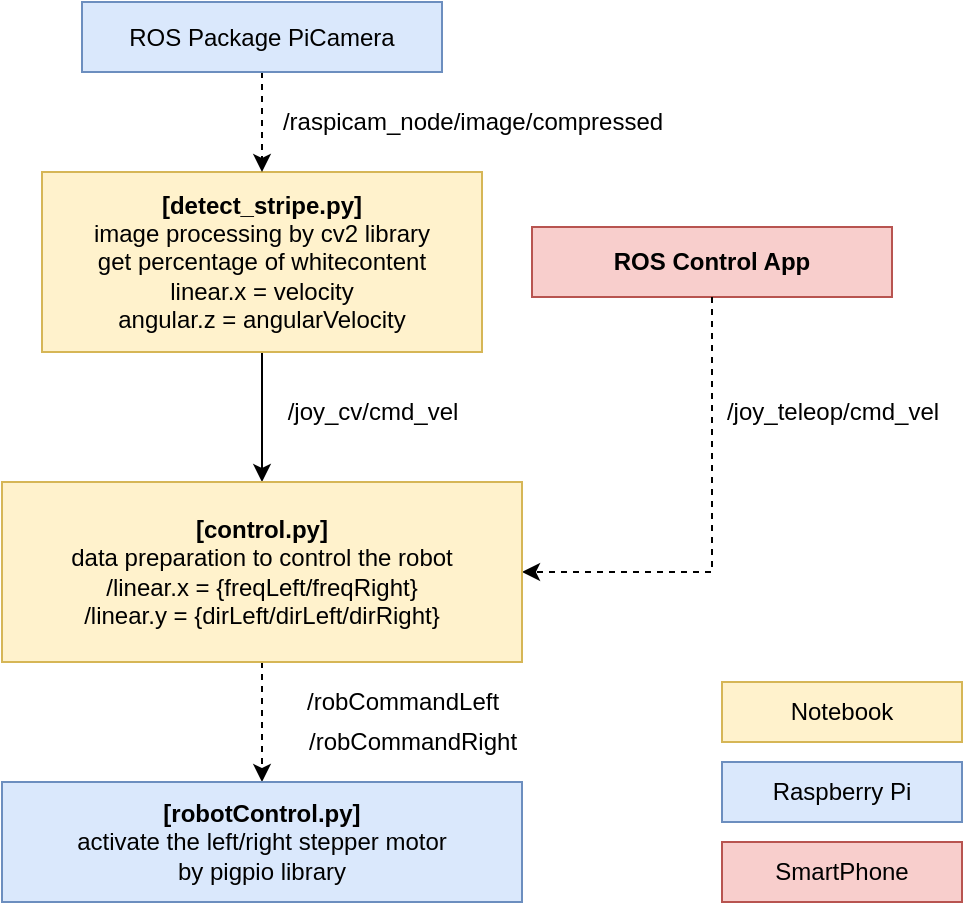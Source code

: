 <mxfile version="12.8.4" type="github">
  <diagram id="Lz_R--4SCJsjy1oKleS-" name="Page-1">
    <mxGraphModel dx="1141" dy="777" grid="1" gridSize="10" guides="1" tooltips="1" connect="1" arrows="1" fold="1" page="1" pageScale="1" pageWidth="850" pageHeight="1100" math="0" shadow="0">
      <root>
        <mxCell id="0" />
        <mxCell id="1" parent="0" />
        <mxCell id="s6D-itCChKcMX1kxZAHD-1" value="&lt;b&gt;ROS Control App&lt;/b&gt;" style="rounded=0;whiteSpace=wrap;html=1;fillColor=#f8cecc;strokeColor=#b85450;" parent="1" vertex="1">
          <mxGeometry x="605" y="112.5" width="180" height="35" as="geometry" />
        </mxCell>
        <mxCell id="1T_wPQCqn_BGrHzoU8FE-4" style="edgeStyle=orthogonalEdgeStyle;rounded=0;orthogonalLoop=1;jettySize=auto;html=1;" parent="1" source="s6D-itCChKcMX1kxZAHD-2" target="s6D-itCChKcMX1kxZAHD-7" edge="1">
          <mxGeometry relative="1" as="geometry">
            <mxPoint x="625" y="150" as="targetPoint" />
          </mxGeometry>
        </mxCell>
        <mxCell id="s6D-itCChKcMX1kxZAHD-2" value="&lt;div&gt;&lt;b&gt;[detect_stripe.py]&lt;/b&gt;&lt;/div&gt;&lt;div&gt;image processing by cv2 library&lt;br&gt;get percentage of whitecontent&lt;br&gt;&lt;/div&gt;&lt;div&gt;linear.x = velocity&lt;br&gt;angular.z = angularVelocity&lt;/div&gt;" style="rounded=0;whiteSpace=wrap;html=1;fillColor=#fff2cc;strokeColor=#d6b656;" parent="1" vertex="1">
          <mxGeometry x="360" y="85" width="220" height="90" as="geometry" />
        </mxCell>
        <mxCell id="s6D-itCChKcMX1kxZAHD-10" style="edgeStyle=orthogonalEdgeStyle;rounded=0;orthogonalLoop=1;jettySize=auto;html=1;entryX=1;entryY=0.5;entryDx=0;entryDy=0;dashed=1;exitX=0.5;exitY=1;exitDx=0;exitDy=0;" parent="1" source="s6D-itCChKcMX1kxZAHD-1" target="s6D-itCChKcMX1kxZAHD-7" edge="1">
          <mxGeometry relative="1" as="geometry">
            <mxPoint x="275" y="210" as="sourcePoint" />
          </mxGeometry>
        </mxCell>
        <mxCell id="s6D-itCChKcMX1kxZAHD-14" value="/joy_teleop/cmd_vel" style="text;html=1;align=center;verticalAlign=middle;resizable=0;points=[];labelBackgroundColor=#ffffff;" parent="s6D-itCChKcMX1kxZAHD-10" vertex="1" connectable="0">
          <mxGeometry x="-0.28" y="1" relative="1" as="geometry">
            <mxPoint x="59" y="-26" as="offset" />
          </mxGeometry>
        </mxCell>
        <mxCell id="s6D-itCChKcMX1kxZAHD-13" value="" style="edgeStyle=orthogonalEdgeStyle;rounded=0;orthogonalLoop=1;jettySize=auto;html=1;dashed=1;" parent="1" source="s6D-itCChKcMX1kxZAHD-7" target="s6D-itCChKcMX1kxZAHD-12" edge="1">
          <mxGeometry relative="1" as="geometry" />
        </mxCell>
        <mxCell id="s6D-itCChKcMX1kxZAHD-7" value="&lt;div&gt;&lt;b&gt;[control.py]&lt;/b&gt;&lt;/div&gt;&lt;div&gt;data preparation to control the robot&lt;br&gt;/linear.x = {freqLeft/freqRight}&lt;br&gt;/linear.y = {dirLeft/dirLeft/dirRight}&lt;br&gt;&lt;/div&gt;" style="rounded=0;whiteSpace=wrap;html=1;fillColor=#fff2cc;strokeColor=#d6b656;" parent="1" vertex="1">
          <mxGeometry x="340" y="240" width="260" height="90" as="geometry" />
        </mxCell>
        <mxCell id="s6D-itCChKcMX1kxZAHD-12" value="&lt;div&gt;&lt;b&gt;[robotControl.py]&lt;/b&gt;&lt;/div&gt;&lt;div&gt;activate the left/right stepper motor &lt;br&gt;by pigpio library&lt;br&gt;&lt;/div&gt;" style="rounded=0;whiteSpace=wrap;html=1;fillColor=#dae8fc;strokeColor=#6c8ebf;" parent="1" vertex="1">
          <mxGeometry x="340" y="390" width="260" height="60" as="geometry" />
        </mxCell>
        <mxCell id="s6D-itCChKcMX1kxZAHD-15" value="/joy_cv/cmd_vel" style="text;html=1;align=center;verticalAlign=middle;resizable=0;points=[];autosize=1;" parent="1" vertex="1">
          <mxGeometry x="470" y="195" width="110" height="20" as="geometry" />
        </mxCell>
        <mxCell id="s6D-itCChKcMX1kxZAHD-17" value="/robCommandLeft" style="text;html=1;align=center;verticalAlign=middle;resizable=0;points=[];autosize=1;" parent="1" vertex="1">
          <mxGeometry x="475" y="340" width="130" height="20" as="geometry" />
        </mxCell>
        <mxCell id="s6D-itCChKcMX1kxZAHD-18" value="/robCommandRight" style="text;html=1;align=center;verticalAlign=middle;resizable=0;points=[];autosize=1;" parent="1" vertex="1">
          <mxGeometry x="475" y="360" width="140" height="20" as="geometry" />
        </mxCell>
        <mxCell id="1T_wPQCqn_BGrHzoU8FE-3" value="" style="edgeStyle=orthogonalEdgeStyle;rounded=0;orthogonalLoop=1;jettySize=auto;html=1;dashed=1;" parent="1" source="1T_wPQCqn_BGrHzoU8FE-2" target="s6D-itCChKcMX1kxZAHD-2" edge="1">
          <mxGeometry relative="1" as="geometry" />
        </mxCell>
        <mxCell id="1T_wPQCqn_BGrHzoU8FE-2" value="ROS Package PiCamera" style="rounded=0;whiteSpace=wrap;html=1;fillColor=#dae8fc;strokeColor=#6c8ebf;" parent="1" vertex="1">
          <mxGeometry x="380" width="180" height="35" as="geometry" />
        </mxCell>
        <mxCell id="1T_wPQCqn_BGrHzoU8FE-14" value="/raspicam_node/image/compressed" style="text;html=1;align=center;verticalAlign=middle;resizable=0;points=[];autosize=1;" parent="1" vertex="1">
          <mxGeometry x="460" y="50" width="230" height="20" as="geometry" />
        </mxCell>
        <mxCell id="1T_wPQCqn_BGrHzoU8FE-15" value="&lt;div&gt;SmartPhone&lt;/div&gt;" style="rounded=0;whiteSpace=wrap;html=1;fillColor=#f8cecc;strokeColor=#b85450;" parent="1" vertex="1">
          <mxGeometry x="700" y="420" width="120" height="30" as="geometry" />
        </mxCell>
        <mxCell id="1T_wPQCqn_BGrHzoU8FE-16" value="&lt;div&gt;Notebook&lt;/div&gt;" style="rounded=0;whiteSpace=wrap;html=1;fillColor=#fff2cc;strokeColor=#d6b656;" parent="1" vertex="1">
          <mxGeometry x="700" y="340" width="120" height="30" as="geometry" />
        </mxCell>
        <mxCell id="1T_wPQCqn_BGrHzoU8FE-17" value="Raspberry Pi" style="rounded=0;whiteSpace=wrap;html=1;fillColor=#dae8fc;strokeColor=#6c8ebf;" parent="1" vertex="1">
          <mxGeometry x="700" y="380" width="120" height="30" as="geometry" />
        </mxCell>
      </root>
    </mxGraphModel>
  </diagram>
</mxfile>
